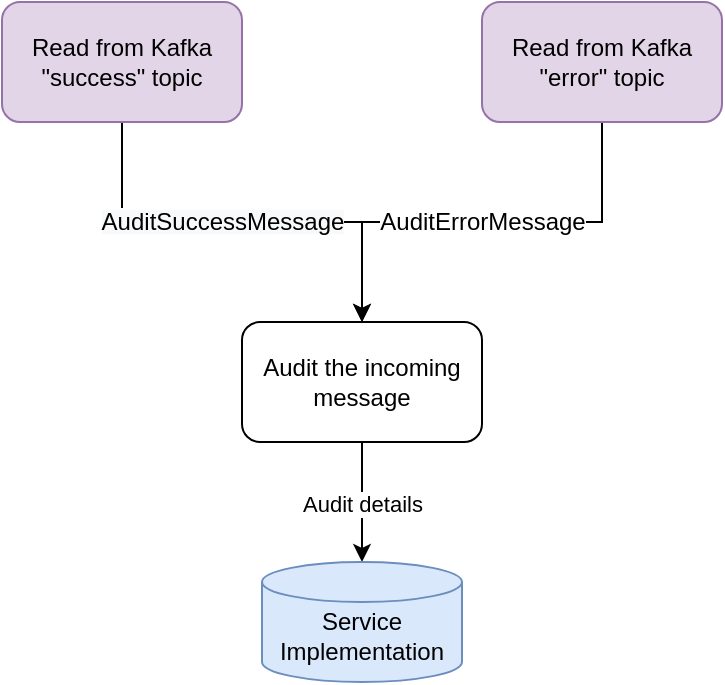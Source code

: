 <mxfile version="14.9.1" type="device"><diagram id="gRZU5KqyPV_BhwM8hO1n" name="Page-1"><mxGraphModel dx="2062" dy="1065" grid="1" gridSize="10" guides="1" tooltips="1" connect="1" arrows="1" fold="1" page="1" pageScale="1" pageWidth="827" pageHeight="1169" math="0" shadow="0"><root><mxCell id="0"/><mxCell id="1" parent="0"/><mxCell id="_8RurlEikRNr85_bZMCD-4" value="&lt;font style=&quot;font-size: 12px&quot;&gt;AuditErrorMessage&lt;/font&gt;" style="edgeStyle=orthogonalEdgeStyle;rounded=0;orthogonalLoop=1;jettySize=auto;html=1;exitX=0.5;exitY=1;exitDx=0;exitDy=0;entryX=0.5;entryY=0;entryDx=0;entryDy=0;" edge="1" parent="1" source="2FdcxFgnWum9NnLI9UVo-1" target="2FdcxFgnWum9NnLI9UVo-4"><mxGeometry relative="1" as="geometry"><mxPoint as="offset"/></mxGeometry></mxCell><mxCell id="2FdcxFgnWum9NnLI9UVo-1" value="Read from Kafka &quot;error&quot; topic" style="rounded=1;whiteSpace=wrap;html=1;fillColor=#e1d5e7;strokeColor=#9673a6;" parent="1" vertex="1"><mxGeometry x="400" y="20" width="120" height="60" as="geometry"/></mxCell><mxCell id="_8RurlEikRNr85_bZMCD-5" value="&lt;span style=&quot;color: rgb(0 , 0 , 0) ; font-family: &amp;#34;helvetica&amp;#34; ; font-style: normal ; font-weight: 400 ; letter-spacing: normal ; text-align: center ; text-indent: 0px ; text-transform: none ; word-spacing: 0px ; background-color: rgb(248 , 249 , 250) ; display: inline ; float: none&quot;&gt;&lt;font style=&quot;font-size: 12px&quot;&gt;AuditSuccessMessage&lt;/font&gt;&lt;/span&gt;" style="edgeStyle=orthogonalEdgeStyle;rounded=0;orthogonalLoop=1;jettySize=auto;html=1;exitX=0.5;exitY=1;exitDx=0;exitDy=0;" edge="1" parent="1" source="2FdcxFgnWum9NnLI9UVo-2" target="2FdcxFgnWum9NnLI9UVo-4"><mxGeometry x="-0.091" relative="1" as="geometry"><mxPoint as="offset"/></mxGeometry></mxCell><mxCell id="2FdcxFgnWum9NnLI9UVo-2" value="Read from Kafka &quot;success&quot; topic" style="rounded=1;whiteSpace=wrap;html=1;fillColor=#e1d5e7;strokeColor=#9673a6;" parent="1" vertex="1"><mxGeometry x="160" y="20" width="120" height="60" as="geometry"/></mxCell><mxCell id="2FdcxFgnWum9NnLI9UVo-4" value="Audit the incoming message" style="rounded=1;whiteSpace=wrap;html=1;" parent="1" vertex="1"><mxGeometry x="280" y="180" width="120" height="60" as="geometry"/></mxCell><mxCell id="2FdcxFgnWum9NnLI9UVo-8" value="" style="endArrow=classic;html=1;exitX=0.5;exitY=1;exitDx=0;exitDy=0;entryX=0.5;entryY=0;entryDx=0;entryDy=0;entryPerimeter=0;" parent="1" source="2FdcxFgnWum9NnLI9UVo-4" target="IMBXkJ00w0sH4R1rsk0_-5" edge="1"><mxGeometry width="50" height="50" relative="1" as="geometry"><mxPoint x="450" y="400" as="sourcePoint"/><mxPoint x="560" y="210" as="targetPoint"/></mxGeometry></mxCell><mxCell id="IMBXkJ00w0sH4R1rsk0_-7" value="Audit details" style="edgeLabel;html=1;align=center;verticalAlign=middle;resizable=0;points=[];" parent="2FdcxFgnWum9NnLI9UVo-8" vertex="1" connectable="0"><mxGeometry x="0.015" relative="1" as="geometry"><mxPoint as="offset"/></mxGeometry></mxCell><mxCell id="IMBXkJ00w0sH4R1rsk0_-5" value="&lt;br&gt;Service Implementation" style="strokeWidth=1;html=1;shape=mxgraph.flowchart.database;whiteSpace=wrap;fillColor=#dae8fc;strokeColor=#6c8ebf;" parent="1" vertex="1"><mxGeometry x="290" y="300" width="100" height="60" as="geometry"/></mxCell></root></mxGraphModel></diagram></mxfile>